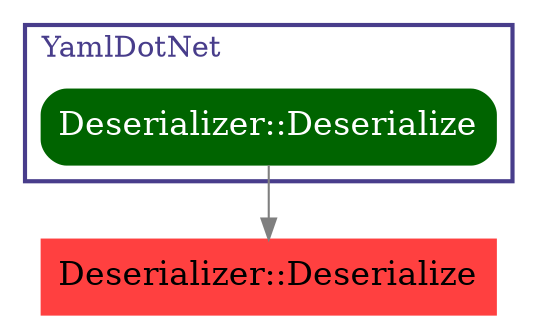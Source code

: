 digraph G {
node [fontsize = 16];
0 [label="Deserializer::Deserialize", shape="box", style="filled", fillcolor="brown1", color="brown1"];
subgraph cluster_0 {
label="YamlDotNet";
color=darkslateblue;
fontcolor=darkslateblue;
penwidth=2;
labeljust=l;
1 [label="Deserializer::Deserialize", shape="box", style="filled, rounded", fillcolor="darkgreen", color="darkgreen", fontcolor="white"];
}
1 -> 0 [color="gray50"];
}
